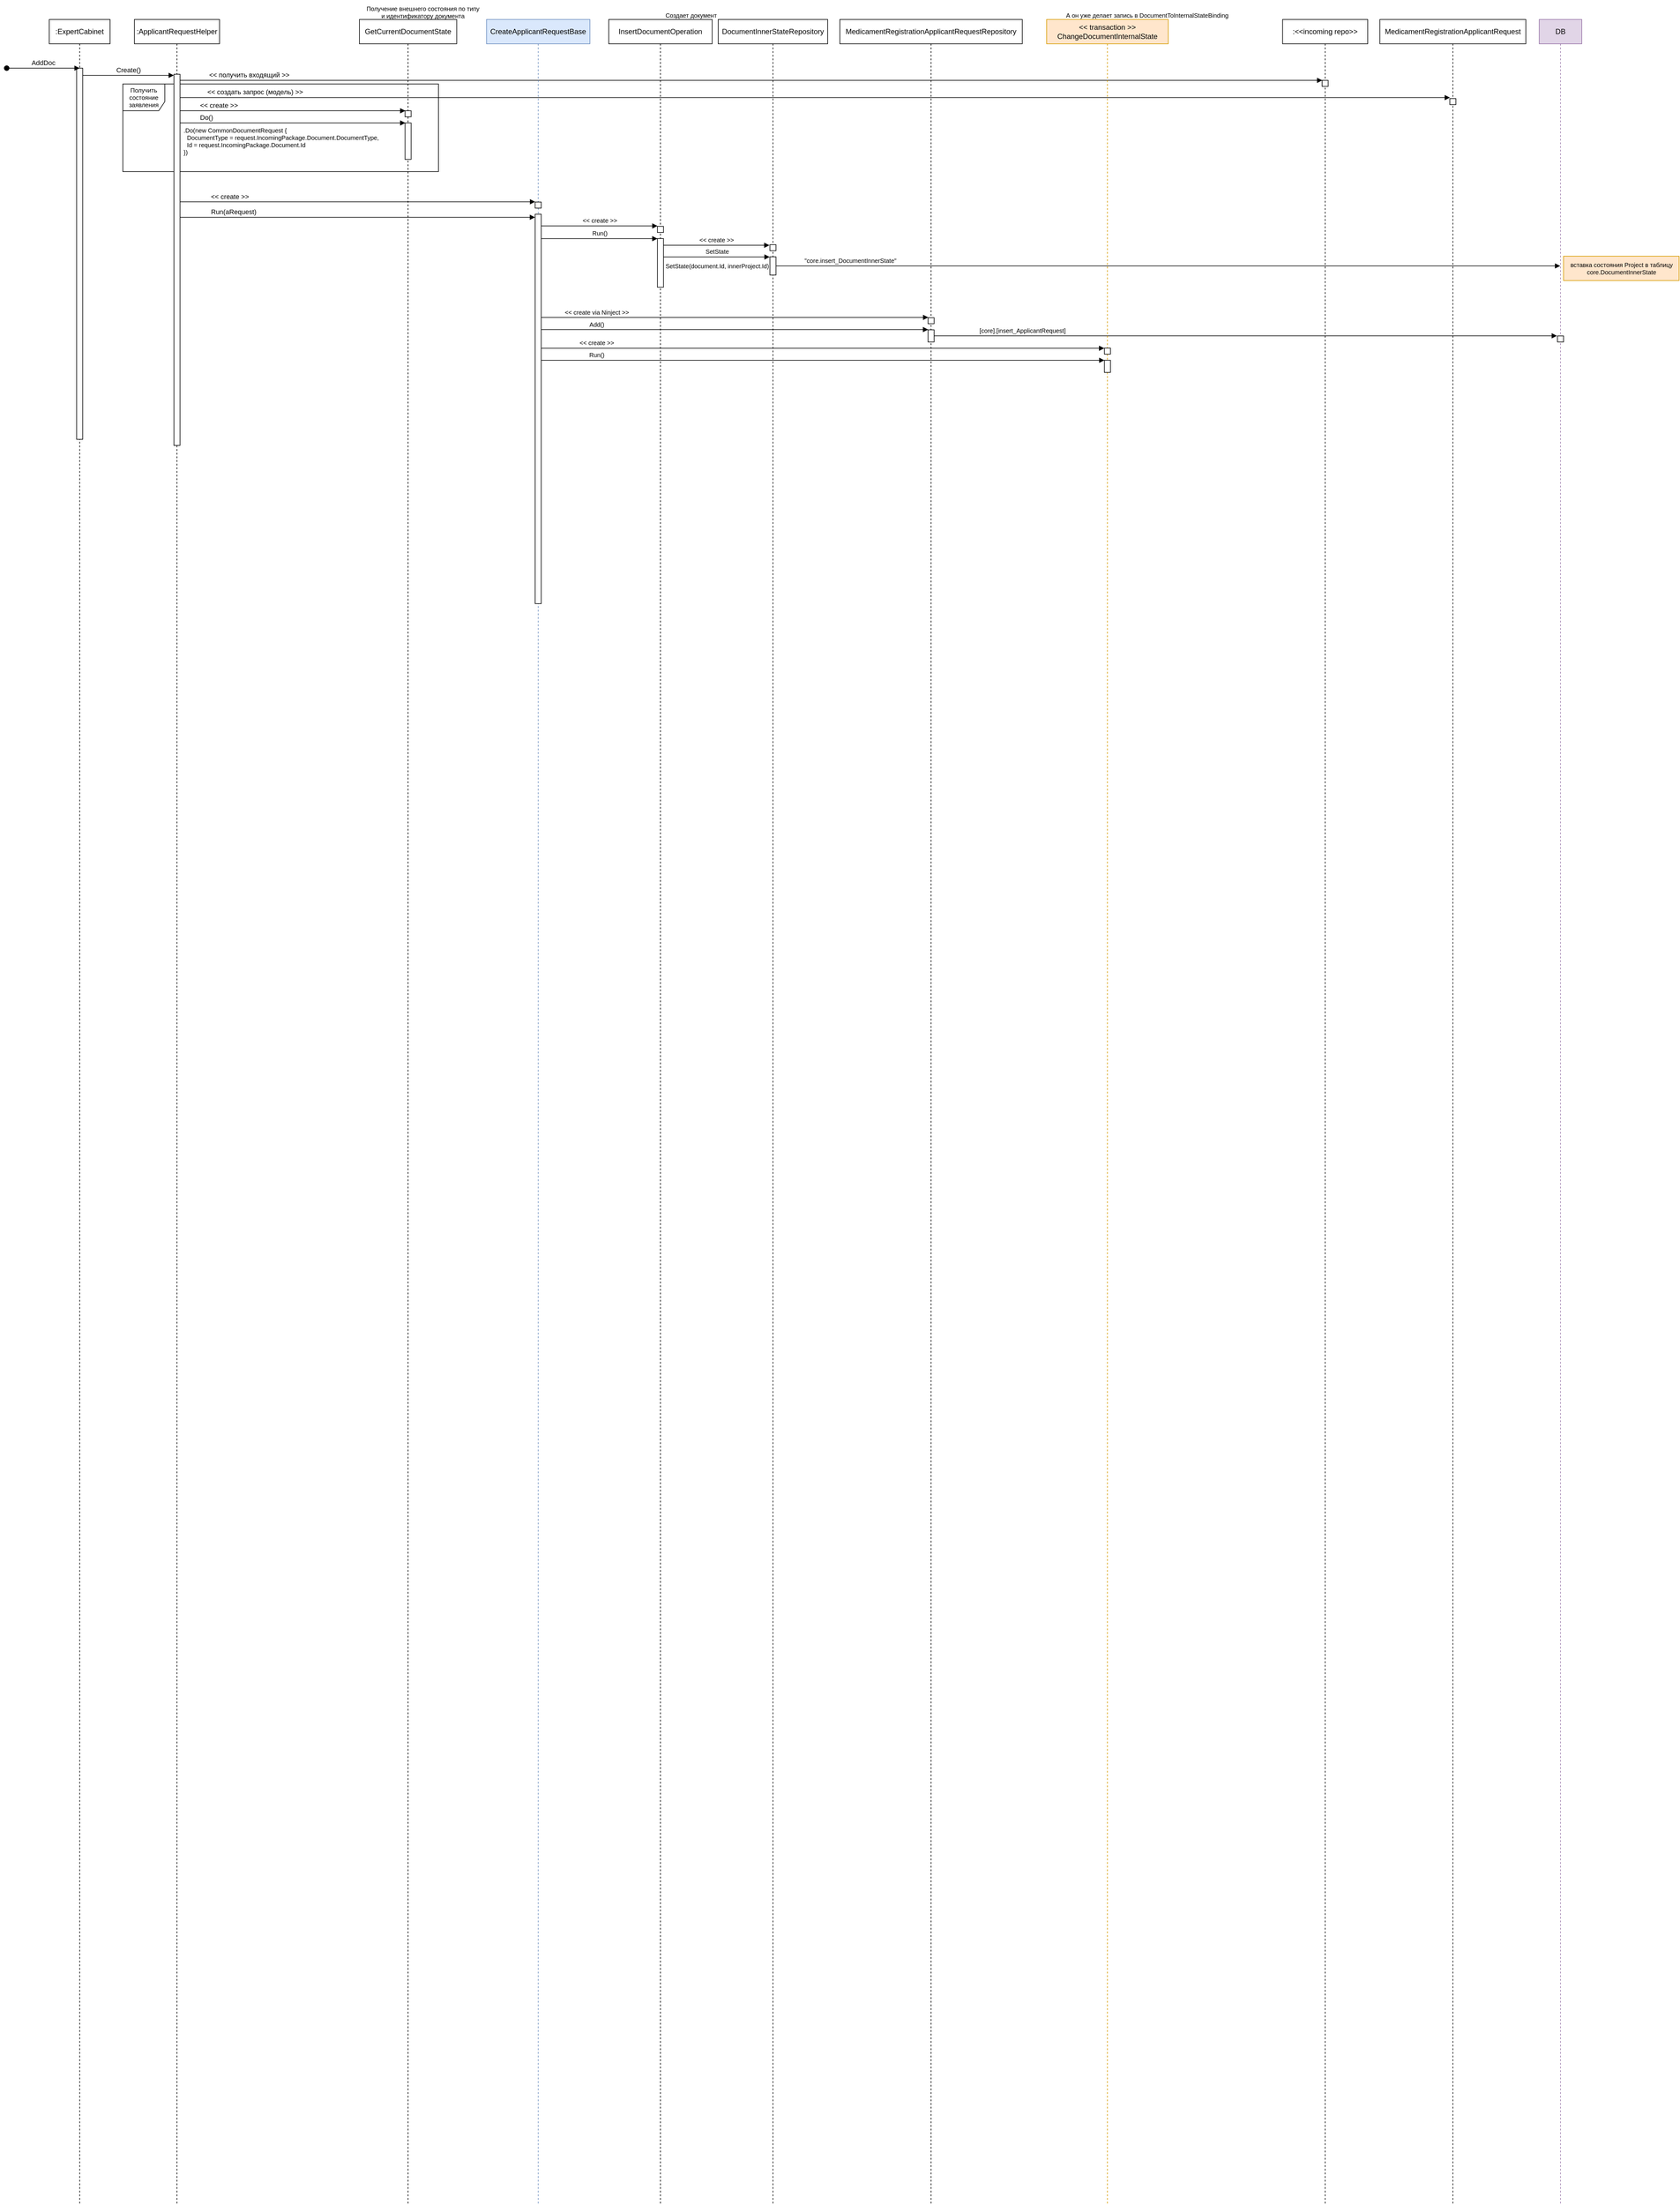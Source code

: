 <mxfile version="20.5.3" type="github">
  <diagram id="wPDYnrMMsrVUktS3hOfH" name="Страница 1">
    <mxGraphModel dx="2095" dy="801" grid="1" gridSize="10" guides="1" tooltips="1" connect="1" arrows="1" fold="1" page="1" pageScale="1" pageWidth="827" pageHeight="1169" math="0" shadow="0">
      <root>
        <mxCell id="0" />
        <mxCell id="1" parent="0" />
        <mxCell id="OiXg59oZUQ7tXWbWP7Sv-57" value="SetState(document.Id, innerProject.Id)" style="text;html=1;align=center;verticalAlign=middle;resizable=0;points=[];autosize=1;strokeColor=none;fillColor=none;fontSize=10;" vertex="1" parent="1">
          <mxGeometry x="1043" y="430" width="190" height="30" as="geometry" />
        </mxCell>
        <mxCell id="OiXg59oZUQ7tXWbWP7Sv-24" value="Получить состояние заявления" style="shape=umlFrame;whiteSpace=wrap;html=1;fontSize=10;width=69;height=44;" vertex="1" parent="1">
          <mxGeometry x="161" y="146" width="519" height="144" as="geometry" />
        </mxCell>
        <mxCell id="OiXg59oZUQ7tXWbWP7Sv-2" value=":ExpertCabinet" style="shape=umlLifeline;perimeter=lifelinePerimeter;whiteSpace=wrap;html=1;container=1;collapsible=0;recursiveResize=0;outlineConnect=0;" vertex="1" parent="1">
          <mxGeometry x="40" y="40" width="100" height="3590" as="geometry" />
        </mxCell>
        <mxCell id="OiXg59oZUQ7tXWbWP7Sv-4" value="" style="html=1;points=[];perimeter=orthogonalPerimeter;" vertex="1" parent="OiXg59oZUQ7tXWbWP7Sv-2">
          <mxGeometry x="45" y="80" width="10" height="610" as="geometry" />
        </mxCell>
        <mxCell id="OiXg59oZUQ7tXWbWP7Sv-3" value="AddDoc" style="html=1;verticalAlign=bottom;startArrow=oval;startFill=1;endArrow=block;startSize=8;rounded=0;" edge="1" parent="1">
          <mxGeometry width="60" relative="1" as="geometry">
            <mxPoint x="-30" y="120" as="sourcePoint" />
            <mxPoint x="90" y="120" as="targetPoint" />
          </mxGeometry>
        </mxCell>
        <mxCell id="OiXg59oZUQ7tXWbWP7Sv-5" value=":ApplicantRequestHelper" style="shape=umlLifeline;perimeter=lifelinePerimeter;whiteSpace=wrap;html=1;container=1;collapsible=0;recursiveResize=0;outlineConnect=0;" vertex="1" parent="1">
          <mxGeometry x="180" y="40" width="140" height="3590" as="geometry" />
        </mxCell>
        <mxCell id="OiXg59oZUQ7tXWbWP7Sv-6" value="" style="html=1;points=[];perimeter=orthogonalPerimeter;" vertex="1" parent="OiXg59oZUQ7tXWbWP7Sv-5">
          <mxGeometry x="65" y="90" width="10" height="610" as="geometry" />
        </mxCell>
        <mxCell id="OiXg59oZUQ7tXWbWP7Sv-7" value="Create()" style="html=1;verticalAlign=bottom;endArrow=block;rounded=0;entryX=-0.015;entryY=0.003;entryDx=0;entryDy=0;entryPerimeter=0;" edge="1" parent="1" source="OiXg59oZUQ7tXWbWP7Sv-4" target="OiXg59oZUQ7tXWbWP7Sv-6">
          <mxGeometry width="80" relative="1" as="geometry">
            <mxPoint x="230" y="160" as="sourcePoint" />
            <mxPoint x="310" y="160" as="targetPoint" />
          </mxGeometry>
        </mxCell>
        <mxCell id="OiXg59oZUQ7tXWbWP7Sv-8" value=":&amp;lt;&amp;lt;incoming repo&amp;gt;&amp;gt;" style="shape=umlLifeline;perimeter=lifelinePerimeter;whiteSpace=wrap;html=1;container=1;collapsible=0;recursiveResize=0;outlineConnect=0;" vertex="1" parent="1">
          <mxGeometry x="2068" y="40" width="140" height="3590" as="geometry" />
        </mxCell>
        <mxCell id="OiXg59oZUQ7tXWbWP7Sv-9" value="" style="html=1;points=[];perimeter=orthogonalPerimeter;" vertex="1" parent="OiXg59oZUQ7tXWbWP7Sv-8">
          <mxGeometry x="65" y="100" width="10" height="10" as="geometry" />
        </mxCell>
        <mxCell id="OiXg59oZUQ7tXWbWP7Sv-10" value="&amp;lt;&amp;lt; получить входящий &amp;gt;&amp;gt;" style="html=1;verticalAlign=bottom;endArrow=block;rounded=0;entryX=0.025;entryY=0.001;entryDx=0;entryDy=0;entryPerimeter=0;align=left;" edge="1" parent="1" source="OiXg59oZUQ7tXWbWP7Sv-6" target="OiXg59oZUQ7tXWbWP7Sv-9">
          <mxGeometry x="-0.951" width="80" relative="1" as="geometry">
            <mxPoint x="380" y="220" as="sourcePoint" />
            <mxPoint x="460" y="220" as="targetPoint" />
            <mxPoint as="offset" />
          </mxGeometry>
        </mxCell>
        <mxCell id="OiXg59oZUQ7tXWbWP7Sv-11" value="MedicamentRegistrationApplicantRequest" style="shape=umlLifeline;perimeter=lifelinePerimeter;whiteSpace=wrap;html=1;container=1;collapsible=0;recursiveResize=0;outlineConnect=0;" vertex="1" parent="1">
          <mxGeometry x="2228" y="40" width="240" height="3590" as="geometry" />
        </mxCell>
        <mxCell id="OiXg59oZUQ7tXWbWP7Sv-12" value="" style="html=1;points=[];perimeter=orthogonalPerimeter;" vertex="1" parent="OiXg59oZUQ7tXWbWP7Sv-11">
          <mxGeometry x="115" y="130" width="10" height="10" as="geometry" />
        </mxCell>
        <mxCell id="OiXg59oZUQ7tXWbWP7Sv-13" value="&amp;lt;&amp;lt; создать запрос (модель) &amp;gt;&amp;gt;" style="html=1;verticalAlign=bottom;endArrow=block;rounded=0;entryX=0.012;entryY=-0.16;entryDx=0;entryDy=0;entryPerimeter=0;align=left;" edge="1" parent="1" source="OiXg59oZUQ7tXWbWP7Sv-6" target="OiXg59oZUQ7tXWbWP7Sv-12">
          <mxGeometry x="-0.959" width="80" relative="1" as="geometry">
            <mxPoint x="265" y="150.01" as="sourcePoint" />
            <mxPoint x="595.25" y="150.01" as="targetPoint" />
            <mxPoint as="offset" />
          </mxGeometry>
        </mxCell>
        <mxCell id="OiXg59oZUQ7tXWbWP7Sv-14" value="GetCurrentDocumentState" style="shape=umlLifeline;perimeter=lifelinePerimeter;whiteSpace=wrap;html=1;container=1;collapsible=0;recursiveResize=0;outlineConnect=0;" vertex="1" parent="1">
          <mxGeometry x="550" y="40" width="160" height="3590" as="geometry" />
        </mxCell>
        <mxCell id="OiXg59oZUQ7tXWbWP7Sv-15" value="" style="html=1;points=[];perimeter=orthogonalPerimeter;" vertex="1" parent="OiXg59oZUQ7tXWbWP7Sv-14">
          <mxGeometry x="75" y="150" width="10" height="10" as="geometry" />
        </mxCell>
        <mxCell id="OiXg59oZUQ7tXWbWP7Sv-19" value="" style="html=1;points=[];perimeter=orthogonalPerimeter;" vertex="1" parent="OiXg59oZUQ7tXWbWP7Sv-14">
          <mxGeometry x="75" y="170" width="10" height="60" as="geometry" />
        </mxCell>
        <mxCell id="OiXg59oZUQ7tXWbWP7Sv-18" value="&amp;lt;&amp;lt; create &amp;gt;&amp;gt;" style="html=1;verticalAlign=bottom;endArrow=block;rounded=0;entryX=0.053;entryY=0.001;entryDx=0;entryDy=0;entryPerimeter=0;align=left;" edge="1" parent="1" source="OiXg59oZUQ7tXWbWP7Sv-6" target="OiXg59oZUQ7tXWbWP7Sv-15">
          <mxGeometry x="-0.834" width="80" relative="1" as="geometry">
            <mxPoint x="350" y="190" as="sourcePoint" />
            <mxPoint x="430" y="190" as="targetPoint" />
            <mxPoint as="offset" />
          </mxGeometry>
        </mxCell>
        <mxCell id="OiXg59oZUQ7tXWbWP7Sv-20" value="Do()" style="html=1;verticalAlign=bottom;endArrow=block;rounded=0;entryX=0.053;entryY=0.001;entryDx=0;entryDy=0;entryPerimeter=0;align=left;" edge="1" parent="1" target="OiXg59oZUQ7tXWbWP7Sv-19" source="OiXg59oZUQ7tXWbWP7Sv-6">
          <mxGeometry x="-0.834" width="80" relative="1" as="geometry">
            <mxPoint x="255" y="210.01" as="sourcePoint" />
            <mxPoint x="430" y="210" as="targetPoint" />
            <mxPoint as="offset" />
          </mxGeometry>
        </mxCell>
        <mxCell id="OiXg59oZUQ7tXWbWP7Sv-21" value="&lt;div style=&quot;font-size: 10px;&quot;&gt;.Do(new CommonDocumentRequest&amp;nbsp;&lt;span style=&quot;background-color: initial;&quot;&gt;{&lt;/span&gt;&lt;/div&gt;&lt;div style=&quot;font-size: 10px;&quot;&gt;&amp;nbsp; DocumentType = request.IncomingPackage.Document.DocumentType,&lt;/div&gt;&lt;div style=&quot;font-size: 10px;&quot;&gt;&amp;nbsp; Id = request.IncomingPackage.Document.Id&lt;/div&gt;&lt;div style=&quot;font-size: 10px;&quot;&gt;})&lt;/div&gt;" style="text;html=1;align=left;verticalAlign=middle;resizable=0;points=[];autosize=1;strokeColor=none;fillColor=none;fontSize=10;" vertex="1" parent="1">
          <mxGeometry x="259" y="210" width="340" height="60" as="geometry" />
        </mxCell>
        <mxCell id="OiXg59oZUQ7tXWbWP7Sv-22" value="Получение внешнего состояния по типу &lt;br&gt;и идентификатору документа" style="text;html=1;align=center;verticalAlign=middle;resizable=0;points=[];autosize=1;strokeColor=none;fillColor=none;fontSize=10;" vertex="1" parent="1">
          <mxGeometry x="549" y="8" width="210" height="40" as="geometry" />
        </mxCell>
        <mxCell id="OiXg59oZUQ7tXWbWP7Sv-25" value="CreateApplicantRequestBase" style="shape=umlLifeline;perimeter=lifelinePerimeter;whiteSpace=wrap;html=1;container=1;collapsible=0;recursiveResize=0;outlineConnect=0;fillColor=#dae8fc;strokeColor=#6c8ebf;" vertex="1" parent="1">
          <mxGeometry x="759" y="40" width="170" height="3590" as="geometry" />
        </mxCell>
        <mxCell id="OiXg59oZUQ7tXWbWP7Sv-26" value="" style="html=1;points=[];perimeter=orthogonalPerimeter;" vertex="1" parent="OiXg59oZUQ7tXWbWP7Sv-25">
          <mxGeometry x="80" y="300" width="10" height="10" as="geometry" />
        </mxCell>
        <mxCell id="OiXg59oZUQ7tXWbWP7Sv-27" value="" style="html=1;points=[];perimeter=orthogonalPerimeter;" vertex="1" parent="OiXg59oZUQ7tXWbWP7Sv-25">
          <mxGeometry x="80" y="320" width="10" height="640" as="geometry" />
        </mxCell>
        <mxCell id="OiXg59oZUQ7tXWbWP7Sv-28" value="&amp;lt;&amp;lt; create &amp;gt;&amp;gt;" style="html=1;verticalAlign=bottom;endArrow=block;rounded=0;entryX=-0.006;entryY=-0.039;entryDx=0;entryDy=0;entryPerimeter=0;align=left;" edge="1" parent="1" source="OiXg59oZUQ7tXWbWP7Sv-6" target="OiXg59oZUQ7tXWbWP7Sv-26">
          <mxGeometry x="-0.834" width="80" relative="1" as="geometry">
            <mxPoint x="265" y="200.01" as="sourcePoint" />
            <mxPoint x="635.53" y="200.01" as="targetPoint" />
            <mxPoint as="offset" />
          </mxGeometry>
        </mxCell>
        <mxCell id="OiXg59oZUQ7tXWbWP7Sv-29" value="Run(aRequest)" style="html=1;verticalAlign=bottom;endArrow=block;rounded=0;entryX=-0.027;entryY=0.008;entryDx=0;entryDy=0;entryPerimeter=0;align=left;" edge="1" parent="1" source="OiXg59oZUQ7tXWbWP7Sv-6" target="OiXg59oZUQ7tXWbWP7Sv-27">
          <mxGeometry x="-0.834" width="80" relative="1" as="geometry">
            <mxPoint x="265" y="349.61" as="sourcePoint" />
            <mxPoint x="848.94" y="349.61" as="targetPoint" />
            <mxPoint as="offset" />
          </mxGeometry>
        </mxCell>
        <mxCell id="OiXg59oZUQ7tXWbWP7Sv-30" value="MedicamentRegistrationApplicantRequestRepository" style="shape=umlLifeline;perimeter=lifelinePerimeter;whiteSpace=wrap;html=1;container=1;collapsible=0;recursiveResize=0;outlineConnect=0;" vertex="1" parent="1">
          <mxGeometry x="1340" y="40" width="300" height="3590" as="geometry" />
        </mxCell>
        <mxCell id="OiXg59oZUQ7tXWbWP7Sv-31" value="" style="html=1;points=[];perimeter=orthogonalPerimeter;" vertex="1" parent="OiXg59oZUQ7tXWbWP7Sv-30">
          <mxGeometry x="145" y="490" width="10" height="10" as="geometry" />
        </mxCell>
        <mxCell id="OiXg59oZUQ7tXWbWP7Sv-44" value="" style="html=1;points=[];perimeter=orthogonalPerimeter;" vertex="1" parent="OiXg59oZUQ7tXWbWP7Sv-30">
          <mxGeometry x="145" y="510" width="10" height="20" as="geometry" />
        </mxCell>
        <mxCell id="OiXg59oZUQ7tXWbWP7Sv-32" value="&amp;lt;&amp;lt; create via Ninject &amp;gt;&amp;gt;" style="html=1;verticalAlign=bottom;endArrow=block;rounded=0;fontSize=10;entryX=0.037;entryY=-0.043;entryDx=0;entryDy=0;entryPerimeter=0;" edge="1" parent="1" source="OiXg59oZUQ7tXWbWP7Sv-27" target="OiXg59oZUQ7tXWbWP7Sv-31">
          <mxGeometry x="-0.714" width="80" relative="1" as="geometry">
            <mxPoint x="1020" y="410" as="sourcePoint" />
            <mxPoint x="1100" y="410" as="targetPoint" />
            <mxPoint as="offset" />
          </mxGeometry>
        </mxCell>
        <mxCell id="OiXg59oZUQ7tXWbWP7Sv-33" value="InsertDocumentOperation" style="shape=umlLifeline;perimeter=lifelinePerimeter;whiteSpace=wrap;html=1;container=1;collapsible=0;recursiveResize=0;outlineConnect=0;" vertex="1" parent="1">
          <mxGeometry x="960" y="40" width="170" height="3590" as="geometry" />
        </mxCell>
        <mxCell id="OiXg59oZUQ7tXWbWP7Sv-34" value="" style="html=1;points=[];perimeter=orthogonalPerimeter;" vertex="1" parent="OiXg59oZUQ7tXWbWP7Sv-33">
          <mxGeometry x="80" y="340" width="10" height="10" as="geometry" />
        </mxCell>
        <mxCell id="OiXg59oZUQ7tXWbWP7Sv-35" value="" style="html=1;points=[];perimeter=orthogonalPerimeter;" vertex="1" parent="OiXg59oZUQ7tXWbWP7Sv-33">
          <mxGeometry x="80" y="360" width="10" height="80" as="geometry" />
        </mxCell>
        <mxCell id="OiXg59oZUQ7tXWbWP7Sv-36" value="&amp;lt;&amp;lt; create &amp;gt;&amp;gt;" style="html=1;verticalAlign=bottom;endArrow=block;rounded=0;fontSize=10;entryX=0.008;entryY=-0.069;entryDx=0;entryDy=0;entryPerimeter=0;" edge="1" parent="1" source="OiXg59oZUQ7tXWbWP7Sv-27" target="OiXg59oZUQ7tXWbWP7Sv-34">
          <mxGeometry width="80" relative="1" as="geometry">
            <mxPoint x="1020" y="460" as="sourcePoint" />
            <mxPoint x="1100" y="460" as="targetPoint" />
          </mxGeometry>
        </mxCell>
        <mxCell id="OiXg59oZUQ7tXWbWP7Sv-37" value="Run()" style="html=1;verticalAlign=bottom;endArrow=block;rounded=0;fontSize=10;entryX=0.004;entryY=0.002;entryDx=0;entryDy=0;entryPerimeter=0;" edge="1" parent="1" source="OiXg59oZUQ7tXWbWP7Sv-27" target="OiXg59oZUQ7tXWbWP7Sv-35">
          <mxGeometry width="80" relative="1" as="geometry">
            <mxPoint x="859" y="389.31" as="sourcePoint" />
            <mxPoint x="1050.08" y="389.31" as="targetPoint" />
          </mxGeometry>
        </mxCell>
        <mxCell id="OiXg59oZUQ7tXWbWP7Sv-38" value="Создает документ" style="text;html=1;align=center;verticalAlign=middle;resizable=0;points=[];autosize=1;strokeColor=none;fillColor=none;fontSize=10;" vertex="1" parent="1">
          <mxGeometry x="1040" y="18" width="110" height="30" as="geometry" />
        </mxCell>
        <mxCell id="OiXg59oZUQ7tXWbWP7Sv-39" value="DocumentInnerStateRepository" style="shape=umlLifeline;perimeter=lifelinePerimeter;whiteSpace=wrap;html=1;container=1;collapsible=0;recursiveResize=0;outlineConnect=0;" vertex="1" parent="1">
          <mxGeometry x="1140" y="40" width="180" height="3590" as="geometry" />
        </mxCell>
        <mxCell id="OiXg59oZUQ7tXWbWP7Sv-40" value="" style="html=1;points=[];perimeter=orthogonalPerimeter;" vertex="1" parent="OiXg59oZUQ7tXWbWP7Sv-39">
          <mxGeometry x="85" y="370" width="10" height="10" as="geometry" />
        </mxCell>
        <mxCell id="OiXg59oZUQ7tXWbWP7Sv-41" value="" style="html=1;points=[];perimeter=orthogonalPerimeter;" vertex="1" parent="OiXg59oZUQ7tXWbWP7Sv-39">
          <mxGeometry x="85" y="390" width="10" height="30" as="geometry" />
        </mxCell>
        <mxCell id="OiXg59oZUQ7tXWbWP7Sv-42" value="&amp;lt;&amp;lt; create &amp;gt;&amp;gt;" style="html=1;verticalAlign=bottom;endArrow=block;rounded=0;fontSize=10;entryX=-0.084;entryY=0.102;entryDx=0;entryDy=0;entryPerimeter=0;" edge="1" parent="1" source="OiXg59oZUQ7tXWbWP7Sv-35" target="OiXg59oZUQ7tXWbWP7Sv-40">
          <mxGeometry width="80" relative="1" as="geometry">
            <mxPoint x="1160" y="410" as="sourcePoint" />
            <mxPoint x="1240" y="410" as="targetPoint" />
          </mxGeometry>
        </mxCell>
        <mxCell id="OiXg59oZUQ7tXWbWP7Sv-43" value="Add()" style="html=1;verticalAlign=bottom;endArrow=block;rounded=0;fontSize=10;entryX=0.019;entryY=-0.019;entryDx=0;entryDy=0;entryPerimeter=0;" edge="1" parent="1" source="OiXg59oZUQ7tXWbWP7Sv-27" target="OiXg59oZUQ7tXWbWP7Sv-44">
          <mxGeometry x="-0.714" width="80" relative="1" as="geometry">
            <mxPoint x="859" y="539.57" as="sourcePoint" />
            <mxPoint x="1495.37" y="539.57" as="targetPoint" />
            <mxPoint as="offset" />
          </mxGeometry>
        </mxCell>
        <mxCell id="OiXg59oZUQ7tXWbWP7Sv-45" value="DB" style="shape=umlLifeline;perimeter=lifelinePerimeter;whiteSpace=wrap;html=1;container=1;collapsible=0;recursiveResize=0;outlineConnect=0;fillColor=#e1d5e7;strokeColor=#9673a6;" vertex="1" parent="1">
          <mxGeometry x="2490" y="40" width="70" height="3590" as="geometry" />
        </mxCell>
        <mxCell id="OiXg59oZUQ7tXWbWP7Sv-46" value="" style="html=1;points=[];perimeter=orthogonalPerimeter;" vertex="1" parent="OiXg59oZUQ7tXWbWP7Sv-45">
          <mxGeometry x="30" y="520" width="10" height="10" as="geometry" />
        </mxCell>
        <mxCell id="OiXg59oZUQ7tXWbWP7Sv-47" value="[core].[insert_ApplicantRequest]" style="html=1;verticalAlign=bottom;endArrow=block;rounded=0;fontSize=10;entryX=-0.093;entryY=-0.013;entryDx=0;entryDy=0;entryPerimeter=0;" edge="1" parent="1" source="OiXg59oZUQ7tXWbWP7Sv-44" target="OiXg59oZUQ7tXWbWP7Sv-46">
          <mxGeometry x="-0.717" width="80" relative="1" as="geometry">
            <mxPoint x="1540" y="530" as="sourcePoint" />
            <mxPoint x="1709.16" y="530" as="targetPoint" />
            <mxPoint as="offset" />
          </mxGeometry>
        </mxCell>
        <mxCell id="OiXg59oZUQ7tXWbWP7Sv-49" value="SetState" style="html=1;verticalAlign=bottom;endArrow=block;rounded=0;fontSize=10;entryX=-0.047;entryY=0.009;entryDx=0;entryDy=0;entryPerimeter=0;" edge="1" parent="1" source="OiXg59oZUQ7tXWbWP7Sv-35" target="OiXg59oZUQ7tXWbWP7Sv-41">
          <mxGeometry width="80" relative="1" as="geometry">
            <mxPoint x="859" y="410.16" as="sourcePoint" />
            <mxPoint x="1050.04" y="410.16" as="targetPoint" />
          </mxGeometry>
        </mxCell>
        <mxCell id="OiXg59oZUQ7tXWbWP7Sv-50" value="&amp;lt;&amp;lt; transaction &amp;gt;&amp;gt;&lt;br&gt;ChangeDocumentInternalState" style="shape=umlLifeline;perimeter=lifelinePerimeter;whiteSpace=wrap;html=1;container=1;collapsible=0;recursiveResize=0;outlineConnect=0;fillColor=#ffe6cc;strokeColor=#d79b00;" vertex="1" parent="1">
          <mxGeometry x="1680" y="40" width="200" height="3590" as="geometry" />
        </mxCell>
        <mxCell id="OiXg59oZUQ7tXWbWP7Sv-51" value="" style="html=1;points=[];perimeter=orthogonalPerimeter;" vertex="1" parent="OiXg59oZUQ7tXWbWP7Sv-50">
          <mxGeometry x="95" y="540" width="10" height="10" as="geometry" />
        </mxCell>
        <mxCell id="OiXg59oZUQ7tXWbWP7Sv-52" value="" style="html=1;points=[];perimeter=orthogonalPerimeter;" vertex="1" parent="OiXg59oZUQ7tXWbWP7Sv-50">
          <mxGeometry x="95" y="560" width="10" height="20" as="geometry" />
        </mxCell>
        <mxCell id="OiXg59oZUQ7tXWbWP7Sv-53" value="&amp;lt;&amp;lt; create &amp;gt;&amp;gt;" style="html=1;verticalAlign=bottom;endArrow=block;rounded=0;fontSize=10;entryX=-0.026;entryY=0.031;entryDx=0;entryDy=0;entryPerimeter=0;" edge="1" parent="1" source="OiXg59oZUQ7tXWbWP7Sv-27" target="OiXg59oZUQ7tXWbWP7Sv-51">
          <mxGeometry x="-0.803" width="80" relative="1" as="geometry">
            <mxPoint x="859" y="389.31" as="sourcePoint" />
            <mxPoint x="1770" y="580" as="targetPoint" />
            <mxPoint as="offset" />
          </mxGeometry>
        </mxCell>
        <mxCell id="OiXg59oZUQ7tXWbWP7Sv-54" value="Run()" style="html=1;verticalAlign=bottom;endArrow=block;rounded=0;fontSize=10;entryX=0.001;entryY=0.004;entryDx=0;entryDy=0;entryPerimeter=0;" edge="1" parent="1" source="OiXg59oZUQ7tXWbWP7Sv-27" target="OiXg59oZUQ7tXWbWP7Sv-52">
          <mxGeometry x="-0.803" width="80" relative="1" as="geometry">
            <mxPoint x="859" y="590.31" as="sourcePoint" />
            <mxPoint x="1784.74" y="590.31" as="targetPoint" />
            <mxPoint as="offset" />
          </mxGeometry>
        </mxCell>
        <mxCell id="OiXg59oZUQ7tXWbWP7Sv-55" value="А он уже делает запись в&amp;nbsp;DocumentToInternalStateBinding" style="text;html=1;align=center;verticalAlign=middle;resizable=0;points=[];autosize=1;strokeColor=none;fillColor=none;fontSize=10;" vertex="1" parent="1">
          <mxGeometry x="1700" y="18" width="290" height="30" as="geometry" />
        </mxCell>
        <mxCell id="OiXg59oZUQ7tXWbWP7Sv-58" value="&quot;core.insert_DocumentInnerState&quot;" style="html=1;verticalAlign=bottom;endArrow=block;rounded=0;fontSize=10;align=left;" edge="1" parent="1" source="OiXg59oZUQ7tXWbWP7Sv-41" target="OiXg59oZUQ7tXWbWP7Sv-45">
          <mxGeometry x="-0.93" width="80" relative="1" as="geometry">
            <mxPoint x="1330" y="370" as="sourcePoint" />
            <mxPoint x="1430" y="350" as="targetPoint" />
            <mxPoint as="offset" />
          </mxGeometry>
        </mxCell>
        <mxCell id="OiXg59oZUQ7tXWbWP7Sv-59" value="вставка состояния Project в таблицу&lt;br&gt;core.DocumentInnerState" style="text;html=1;align=center;verticalAlign=middle;resizable=0;points=[];autosize=1;strokeColor=#d79b00;fillColor=#ffe6cc;fontSize=10;" vertex="1" parent="1">
          <mxGeometry x="2530" y="429" width="190" height="40" as="geometry" />
        </mxCell>
      </root>
    </mxGraphModel>
  </diagram>
</mxfile>
